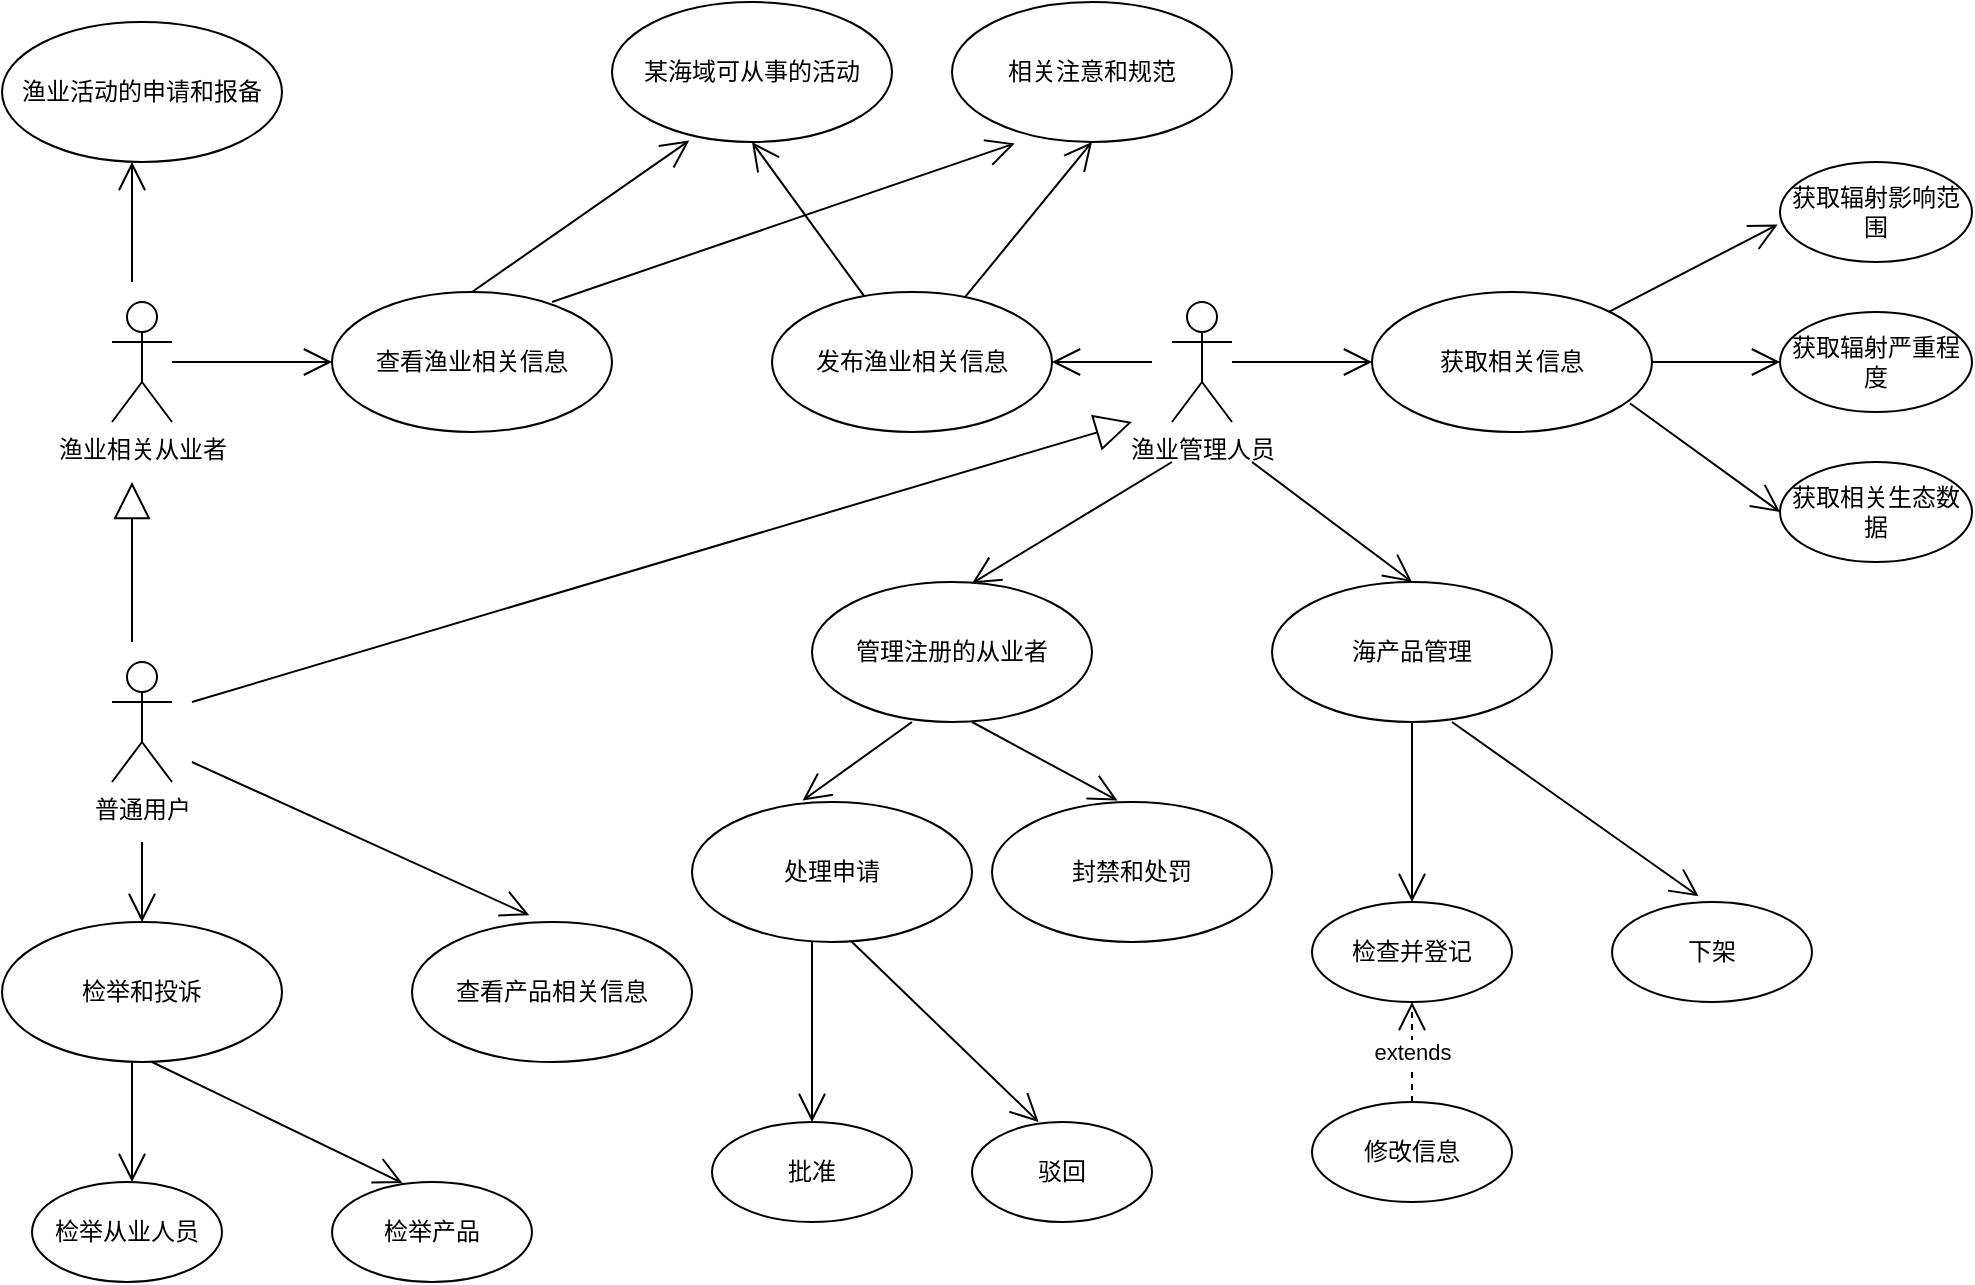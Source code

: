 <mxfile version="22.1.16" type="device">
  <diagram name="第 1 页" id="QTCNmBoPgRXdrAWXWvl8">
    <mxGraphModel dx="1221" dy="823" grid="0" gridSize="10" guides="1" tooltips="1" connect="1" arrows="1" fold="1" page="0" pageScale="1" pageWidth="827" pageHeight="1169" math="0" shadow="0">
      <root>
        <mxCell id="0" />
        <mxCell id="1" parent="0" />
        <mxCell id="jp_vJmDqAb9lGuRKd9mo-1" value="渔业管理人员" style="shape=umlActor;verticalLabelPosition=bottom;verticalAlign=top;html=1;" vertex="1" parent="1">
          <mxGeometry x="680" y="300" width="30" height="60" as="geometry" />
        </mxCell>
        <mxCell id="jp_vJmDqAb9lGuRKd9mo-2" value="渔业相关从业者" style="shape=umlActor;verticalLabelPosition=bottom;verticalAlign=top;html=1;" vertex="1" parent="1">
          <mxGeometry x="150" y="300" width="30" height="60" as="geometry" />
        </mxCell>
        <mxCell id="jp_vJmDqAb9lGuRKd9mo-3" value="普通用户" style="shape=umlActor;verticalLabelPosition=bottom;verticalAlign=top;html=1;" vertex="1" parent="1">
          <mxGeometry x="150" y="480" width="30" height="60" as="geometry" />
        </mxCell>
        <mxCell id="jp_vJmDqAb9lGuRKd9mo-5" value="获取相关信息" style="ellipse;whiteSpace=wrap;html=1;" vertex="1" parent="1">
          <mxGeometry x="780" y="295" width="140" height="70" as="geometry" />
        </mxCell>
        <mxCell id="jp_vJmDqAb9lGuRKd9mo-6" value="获取辐射影响范围" style="ellipse;whiteSpace=wrap;html=1;" vertex="1" parent="1">
          <mxGeometry x="984" y="230" width="96" height="50" as="geometry" />
        </mxCell>
        <mxCell id="jp_vJmDqAb9lGuRKd9mo-7" value="获取辐射严重程度" style="ellipse;whiteSpace=wrap;html=1;" vertex="1" parent="1">
          <mxGeometry x="984" y="305" width="96" height="50" as="geometry" />
        </mxCell>
        <mxCell id="jp_vJmDqAb9lGuRKd9mo-8" value="获取相关生态数据" style="ellipse;whiteSpace=wrap;html=1;" vertex="1" parent="1">
          <mxGeometry x="984" y="380" width="96" height="50" as="geometry" />
        </mxCell>
        <mxCell id="jp_vJmDqAb9lGuRKd9mo-9" value="" style="endArrow=open;endFill=1;endSize=12;html=1;rounded=0;entryX=0;entryY=0.5;entryDx=0;entryDy=0;" edge="1" parent="1" source="jp_vJmDqAb9lGuRKd9mo-1" target="jp_vJmDqAb9lGuRKd9mo-5">
          <mxGeometry width="160" relative="1" as="geometry">
            <mxPoint x="720" y="323" as="sourcePoint" />
            <mxPoint x="775" y="325" as="targetPoint" />
          </mxGeometry>
        </mxCell>
        <mxCell id="jp_vJmDqAb9lGuRKd9mo-10" value="" style="endArrow=open;endFill=1;endSize=12;html=1;rounded=0;entryX=-0.012;entryY=0.625;entryDx=0;entryDy=0;entryPerimeter=0;" edge="1" parent="1" source="jp_vJmDqAb9lGuRKd9mo-5" target="jp_vJmDqAb9lGuRKd9mo-6">
          <mxGeometry width="160" relative="1" as="geometry">
            <mxPoint x="980" y="328" as="sourcePoint" />
            <mxPoint x="1140" y="328" as="targetPoint" />
          </mxGeometry>
        </mxCell>
        <mxCell id="jp_vJmDqAb9lGuRKd9mo-11" value="" style="endArrow=open;endFill=1;endSize=12;html=1;rounded=0;entryX=0;entryY=0.5;entryDx=0;entryDy=0;exitX=1;exitY=0.5;exitDx=0;exitDy=0;" edge="1" parent="1" source="jp_vJmDqAb9lGuRKd9mo-5" target="jp_vJmDqAb9lGuRKd9mo-7">
          <mxGeometry width="160" relative="1" as="geometry">
            <mxPoint x="980" y="333" as="sourcePoint" />
            <mxPoint x="1070" y="333" as="targetPoint" />
          </mxGeometry>
        </mxCell>
        <mxCell id="jp_vJmDqAb9lGuRKd9mo-12" value="" style="endArrow=open;endFill=1;endSize=12;html=1;rounded=0;entryX=0;entryY=0.5;entryDx=0;entryDy=0;exitX=0.921;exitY=0.795;exitDx=0;exitDy=0;exitPerimeter=0;" edge="1" parent="1" source="jp_vJmDqAb9lGuRKd9mo-5" target="jp_vJmDqAb9lGuRKd9mo-8">
          <mxGeometry width="160" relative="1" as="geometry">
            <mxPoint x="960" y="353" as="sourcePoint" />
            <mxPoint x="1120" y="353" as="targetPoint" />
          </mxGeometry>
        </mxCell>
        <mxCell id="jp_vJmDqAb9lGuRKd9mo-13" value="发布渔业相关信息" style="ellipse;whiteSpace=wrap;html=1;" vertex="1" parent="1">
          <mxGeometry x="480" y="295" width="140" height="70" as="geometry" />
        </mxCell>
        <mxCell id="jp_vJmDqAb9lGuRKd9mo-14" value="某海域可从事的活动" style="ellipse;whiteSpace=wrap;html=1;" vertex="1" parent="1">
          <mxGeometry x="400" y="150" width="140" height="70" as="geometry" />
        </mxCell>
        <mxCell id="jp_vJmDqAb9lGuRKd9mo-15" value="相关注意和规范" style="ellipse;whiteSpace=wrap;html=1;" vertex="1" parent="1">
          <mxGeometry x="570" y="150" width="140" height="70" as="geometry" />
        </mxCell>
        <mxCell id="jp_vJmDqAb9lGuRKd9mo-16" value="" style="endArrow=open;endFill=1;endSize=12;html=1;rounded=0;entryX=1;entryY=0.5;entryDx=0;entryDy=0;" edge="1" parent="1" target="jp_vJmDqAb9lGuRKd9mo-13">
          <mxGeometry width="160" relative="1" as="geometry">
            <mxPoint x="670" y="330" as="sourcePoint" />
            <mxPoint x="830" y="320" as="targetPoint" />
          </mxGeometry>
        </mxCell>
        <mxCell id="jp_vJmDqAb9lGuRKd9mo-17" value="" style="endArrow=open;endFill=1;endSize=12;html=1;rounded=0;" edge="1" parent="1" source="jp_vJmDqAb9lGuRKd9mo-13">
          <mxGeometry width="160" relative="1" as="geometry">
            <mxPoint x="480" y="220" as="sourcePoint" />
            <mxPoint x="640" y="220" as="targetPoint" />
          </mxGeometry>
        </mxCell>
        <mxCell id="jp_vJmDqAb9lGuRKd9mo-18" value="" style="endArrow=open;endFill=1;endSize=12;html=1;rounded=0;entryX=0.5;entryY=1;entryDx=0;entryDy=0;" edge="1" parent="1" source="jp_vJmDqAb9lGuRKd9mo-13" target="jp_vJmDqAb9lGuRKd9mo-14">
          <mxGeometry width="160" relative="1" as="geometry">
            <mxPoint x="310" y="230" as="sourcePoint" />
            <mxPoint x="470" y="230" as="targetPoint" />
          </mxGeometry>
        </mxCell>
        <mxCell id="jp_vJmDqAb9lGuRKd9mo-19" value="管理注册的从业者" style="ellipse;whiteSpace=wrap;html=1;" vertex="1" parent="1">
          <mxGeometry x="500" y="440" width="140" height="70" as="geometry" />
        </mxCell>
        <mxCell id="jp_vJmDqAb9lGuRKd9mo-20" value="海产品管理" style="ellipse;whiteSpace=wrap;html=1;" vertex="1" parent="1">
          <mxGeometry x="730" y="440" width="140" height="70" as="geometry" />
        </mxCell>
        <mxCell id="jp_vJmDqAb9lGuRKd9mo-21" value="查看渔业相关信息" style="ellipse;whiteSpace=wrap;html=1;" vertex="1" parent="1">
          <mxGeometry x="260" y="295" width="140" height="70" as="geometry" />
        </mxCell>
        <mxCell id="jp_vJmDqAb9lGuRKd9mo-22" value="" style="endArrow=open;endFill=1;endSize=12;html=1;rounded=0;" edge="1" parent="1">
          <mxGeometry width="160" relative="1" as="geometry">
            <mxPoint x="180" y="330" as="sourcePoint" />
            <mxPoint x="260" y="330" as="targetPoint" />
          </mxGeometry>
        </mxCell>
        <mxCell id="jp_vJmDqAb9lGuRKd9mo-23" value="" style="endArrow=open;endFill=1;endSize=12;html=1;rounded=0;entryX=0.276;entryY=0.99;entryDx=0;entryDy=0;entryPerimeter=0;exitX=0.5;exitY=0;exitDx=0;exitDy=0;" edge="1" parent="1" source="jp_vJmDqAb9lGuRKd9mo-21" target="jp_vJmDqAb9lGuRKd9mo-14">
          <mxGeometry width="160" relative="1" as="geometry">
            <mxPoint x="310" y="300" as="sourcePoint" />
            <mxPoint x="430" y="210" as="targetPoint" />
          </mxGeometry>
        </mxCell>
        <mxCell id="jp_vJmDqAb9lGuRKd9mo-24" value="" style="endArrow=open;endFill=1;endSize=12;html=1;rounded=0;entryX=0.224;entryY=1.01;entryDx=0;entryDy=0;entryPerimeter=0;" edge="1" parent="1" target="jp_vJmDqAb9lGuRKd9mo-15">
          <mxGeometry width="160" relative="1" as="geometry">
            <mxPoint x="370" y="300" as="sourcePoint" />
            <mxPoint x="530" y="300" as="targetPoint" />
          </mxGeometry>
        </mxCell>
        <mxCell id="jp_vJmDqAb9lGuRKd9mo-25" value="渔业活动的申请和报备" style="ellipse;whiteSpace=wrap;html=1;" vertex="1" parent="1">
          <mxGeometry x="95" y="160" width="140" height="70" as="geometry" />
        </mxCell>
        <mxCell id="jp_vJmDqAb9lGuRKd9mo-26" value="" style="endArrow=open;endFill=1;endSize=12;html=1;rounded=0;" edge="1" parent="1">
          <mxGeometry width="160" relative="1" as="geometry">
            <mxPoint x="160" y="290" as="sourcePoint" />
            <mxPoint x="160" y="230" as="targetPoint" />
          </mxGeometry>
        </mxCell>
        <mxCell id="jp_vJmDqAb9lGuRKd9mo-27" value="检举和投诉" style="ellipse;whiteSpace=wrap;html=1;" vertex="1" parent="1">
          <mxGeometry x="95" y="610" width="140" height="70" as="geometry" />
        </mxCell>
        <mxCell id="jp_vJmDqAb9lGuRKd9mo-28" value="检举产品" style="ellipse;whiteSpace=wrap;html=1;" vertex="1" parent="1">
          <mxGeometry x="260" y="740" width="100" height="50" as="geometry" />
        </mxCell>
        <mxCell id="jp_vJmDqAb9lGuRKd9mo-29" value="检举从业人员" style="ellipse;whiteSpace=wrap;html=1;" vertex="1" parent="1">
          <mxGeometry x="110" y="740" width="95" height="50" as="geometry" />
        </mxCell>
        <mxCell id="jp_vJmDqAb9lGuRKd9mo-30" value="" style="endArrow=open;endFill=1;endSize=12;html=1;rounded=0;" edge="1" parent="1" target="jp_vJmDqAb9lGuRKd9mo-27">
          <mxGeometry width="160" relative="1" as="geometry">
            <mxPoint x="165" y="570" as="sourcePoint" />
            <mxPoint x="320" y="570" as="targetPoint" />
          </mxGeometry>
        </mxCell>
        <mxCell id="jp_vJmDqAb9lGuRKd9mo-31" value="" style="endArrow=open;endFill=1;endSize=12;html=1;rounded=0;" edge="1" parent="1">
          <mxGeometry width="160" relative="1" as="geometry">
            <mxPoint x="160" y="680" as="sourcePoint" />
            <mxPoint x="160" y="740" as="targetPoint" />
          </mxGeometry>
        </mxCell>
        <mxCell id="jp_vJmDqAb9lGuRKd9mo-32" value="" style="endArrow=open;endFill=1;endSize=12;html=1;rounded=0;entryX=0.352;entryY=0.01;entryDx=0;entryDy=0;entryPerimeter=0;" edge="1" parent="1" target="jp_vJmDqAb9lGuRKd9mo-28">
          <mxGeometry width="160" relative="1" as="geometry">
            <mxPoint x="170" y="680" as="sourcePoint" />
            <mxPoint x="330" y="680" as="targetPoint" />
          </mxGeometry>
        </mxCell>
        <mxCell id="jp_vJmDqAb9lGuRKd9mo-34" value="" style="endArrow=block;endSize=16;endFill=0;html=1;rounded=0;" edge="1" parent="1">
          <mxGeometry width="160" relative="1" as="geometry">
            <mxPoint x="160" y="470" as="sourcePoint" />
            <mxPoint x="160" y="390" as="targetPoint" />
          </mxGeometry>
        </mxCell>
        <mxCell id="jp_vJmDqAb9lGuRKd9mo-35" value="" style="endArrow=block;endSize=16;endFill=0;html=1;rounded=0;" edge="1" parent="1">
          <mxGeometry width="160" relative="1" as="geometry">
            <mxPoint x="190" y="500" as="sourcePoint" />
            <mxPoint x="660" y="360" as="targetPoint" />
          </mxGeometry>
        </mxCell>
        <mxCell id="jp_vJmDqAb9lGuRKd9mo-36" value="" style="endArrow=open;endFill=1;endSize=12;html=1;rounded=0;entryX=0.571;entryY=0.01;entryDx=0;entryDy=0;entryPerimeter=0;" edge="1" parent="1" target="jp_vJmDqAb9lGuRKd9mo-19">
          <mxGeometry width="160" relative="1" as="geometry">
            <mxPoint x="680" y="380" as="sourcePoint" />
            <mxPoint x="850" y="390" as="targetPoint" />
          </mxGeometry>
        </mxCell>
        <mxCell id="jp_vJmDqAb9lGuRKd9mo-37" value="" style="endArrow=open;endFill=1;endSize=12;html=1;rounded=0;entryX=0.5;entryY=0;entryDx=0;entryDy=0;" edge="1" parent="1" target="jp_vJmDqAb9lGuRKd9mo-20">
          <mxGeometry width="160" relative="1" as="geometry">
            <mxPoint x="720" y="380" as="sourcePoint" />
            <mxPoint x="860" y="390" as="targetPoint" />
          </mxGeometry>
        </mxCell>
        <mxCell id="jp_vJmDqAb9lGuRKd9mo-38" value="检查并登记" style="ellipse;whiteSpace=wrap;html=1;" vertex="1" parent="1">
          <mxGeometry x="750" y="600" width="100" height="50" as="geometry" />
        </mxCell>
        <mxCell id="jp_vJmDqAb9lGuRKd9mo-39" value="下架" style="ellipse;whiteSpace=wrap;html=1;" vertex="1" parent="1">
          <mxGeometry x="900" y="600" width="100" height="50" as="geometry" />
        </mxCell>
        <mxCell id="jp_vJmDqAb9lGuRKd9mo-40" value="查看产品相关信息" style="ellipse;whiteSpace=wrap;html=1;" vertex="1" parent="1">
          <mxGeometry x="300" y="610" width="140" height="70" as="geometry" />
        </mxCell>
        <mxCell id="jp_vJmDqAb9lGuRKd9mo-41" value="" style="endArrow=open;endFill=1;endSize=12;html=1;rounded=0;entryX=0.419;entryY=-0.048;entryDx=0;entryDy=0;entryPerimeter=0;" edge="1" parent="1" target="jp_vJmDqAb9lGuRKd9mo-40">
          <mxGeometry width="160" relative="1" as="geometry">
            <mxPoint x="190" y="530" as="sourcePoint" />
            <mxPoint x="350" y="530" as="targetPoint" />
          </mxGeometry>
        </mxCell>
        <mxCell id="jp_vJmDqAb9lGuRKd9mo-42" value="修改信息" style="ellipse;whiteSpace=wrap;html=1;" vertex="1" parent="1">
          <mxGeometry x="750" y="700" width="100" height="50" as="geometry" />
        </mxCell>
        <mxCell id="jp_vJmDqAb9lGuRKd9mo-43" value="extends" style="endArrow=open;endSize=12;dashed=1;html=1;rounded=0;entryX=0.5;entryY=1;entryDx=0;entryDy=0;" edge="1" parent="1" target="jp_vJmDqAb9lGuRKd9mo-38">
          <mxGeometry width="160" relative="1" as="geometry">
            <mxPoint x="800" y="700" as="sourcePoint" />
            <mxPoint x="960" y="700" as="targetPoint" />
          </mxGeometry>
        </mxCell>
        <mxCell id="jp_vJmDqAb9lGuRKd9mo-45" value="" style="endArrow=open;endFill=1;endSize=12;html=1;rounded=0;entryX=0.5;entryY=0;entryDx=0;entryDy=0;" edge="1" parent="1" target="jp_vJmDqAb9lGuRKd9mo-38">
          <mxGeometry width="160" relative="1" as="geometry">
            <mxPoint x="800" y="510" as="sourcePoint" />
            <mxPoint x="960" y="510" as="targetPoint" />
          </mxGeometry>
        </mxCell>
        <mxCell id="jp_vJmDqAb9lGuRKd9mo-46" value="" style="endArrow=open;endFill=1;endSize=12;html=1;rounded=0;entryX=0.433;entryY=-0.057;entryDx=0;entryDy=0;entryPerimeter=0;" edge="1" parent="1" target="jp_vJmDqAb9lGuRKd9mo-39">
          <mxGeometry width="160" relative="1" as="geometry">
            <mxPoint x="820" y="510" as="sourcePoint" />
            <mxPoint x="980" y="510" as="targetPoint" />
          </mxGeometry>
        </mxCell>
        <mxCell id="jp_vJmDqAb9lGuRKd9mo-47" value="处理申请" style="ellipse;whiteSpace=wrap;html=1;" vertex="1" parent="1">
          <mxGeometry x="440" y="550" width="140" height="70" as="geometry" />
        </mxCell>
        <mxCell id="jp_vJmDqAb9lGuRKd9mo-48" value="封禁和处罚" style="ellipse;whiteSpace=wrap;html=1;" vertex="1" parent="1">
          <mxGeometry x="590" y="550" width="140" height="70" as="geometry" />
        </mxCell>
        <mxCell id="jp_vJmDqAb9lGuRKd9mo-49" value="批准" style="ellipse;whiteSpace=wrap;html=1;" vertex="1" parent="1">
          <mxGeometry x="450" y="710" width="100" height="50" as="geometry" />
        </mxCell>
        <mxCell id="jp_vJmDqAb9lGuRKd9mo-50" value="驳回" style="ellipse;whiteSpace=wrap;html=1;" vertex="1" parent="1">
          <mxGeometry x="580" y="710" width="90" height="50" as="geometry" />
        </mxCell>
        <mxCell id="jp_vJmDqAb9lGuRKd9mo-51" value="" style="endArrow=open;endFill=1;endSize=12;html=1;rounded=0;entryX=0.5;entryY=0;entryDx=0;entryDy=0;" edge="1" parent="1" target="jp_vJmDqAb9lGuRKd9mo-49">
          <mxGeometry width="160" relative="1" as="geometry">
            <mxPoint x="500" y="620" as="sourcePoint" />
            <mxPoint x="660" y="620" as="targetPoint" />
          </mxGeometry>
        </mxCell>
        <mxCell id="jp_vJmDqAb9lGuRKd9mo-52" value="" style="endArrow=open;endFill=1;endSize=12;html=1;rounded=0;entryX=0.37;entryY=0;entryDx=0;entryDy=0;entryPerimeter=0;" edge="1" parent="1" target="jp_vJmDqAb9lGuRKd9mo-50">
          <mxGeometry width="160" relative="1" as="geometry">
            <mxPoint x="520" y="620" as="sourcePoint" />
            <mxPoint x="680" y="620" as="targetPoint" />
          </mxGeometry>
        </mxCell>
        <mxCell id="jp_vJmDqAb9lGuRKd9mo-53" value="" style="endArrow=open;endFill=1;endSize=12;html=1;rounded=0;entryX=0.395;entryY=-0.01;entryDx=0;entryDy=0;entryPerimeter=0;" edge="1" parent="1" target="jp_vJmDqAb9lGuRKd9mo-47">
          <mxGeometry width="160" relative="1" as="geometry">
            <mxPoint x="550" y="510" as="sourcePoint" />
            <mxPoint x="710" y="510" as="targetPoint" />
          </mxGeometry>
        </mxCell>
        <mxCell id="jp_vJmDqAb9lGuRKd9mo-54" value="" style="endArrow=open;endFill=1;endSize=12;html=1;rounded=0;entryX=0.448;entryY=-0.01;entryDx=0;entryDy=0;entryPerimeter=0;" edge="1" parent="1" target="jp_vJmDqAb9lGuRKd9mo-48">
          <mxGeometry width="160" relative="1" as="geometry">
            <mxPoint x="580" y="510" as="sourcePoint" />
            <mxPoint x="740" y="510" as="targetPoint" />
          </mxGeometry>
        </mxCell>
      </root>
    </mxGraphModel>
  </diagram>
</mxfile>
